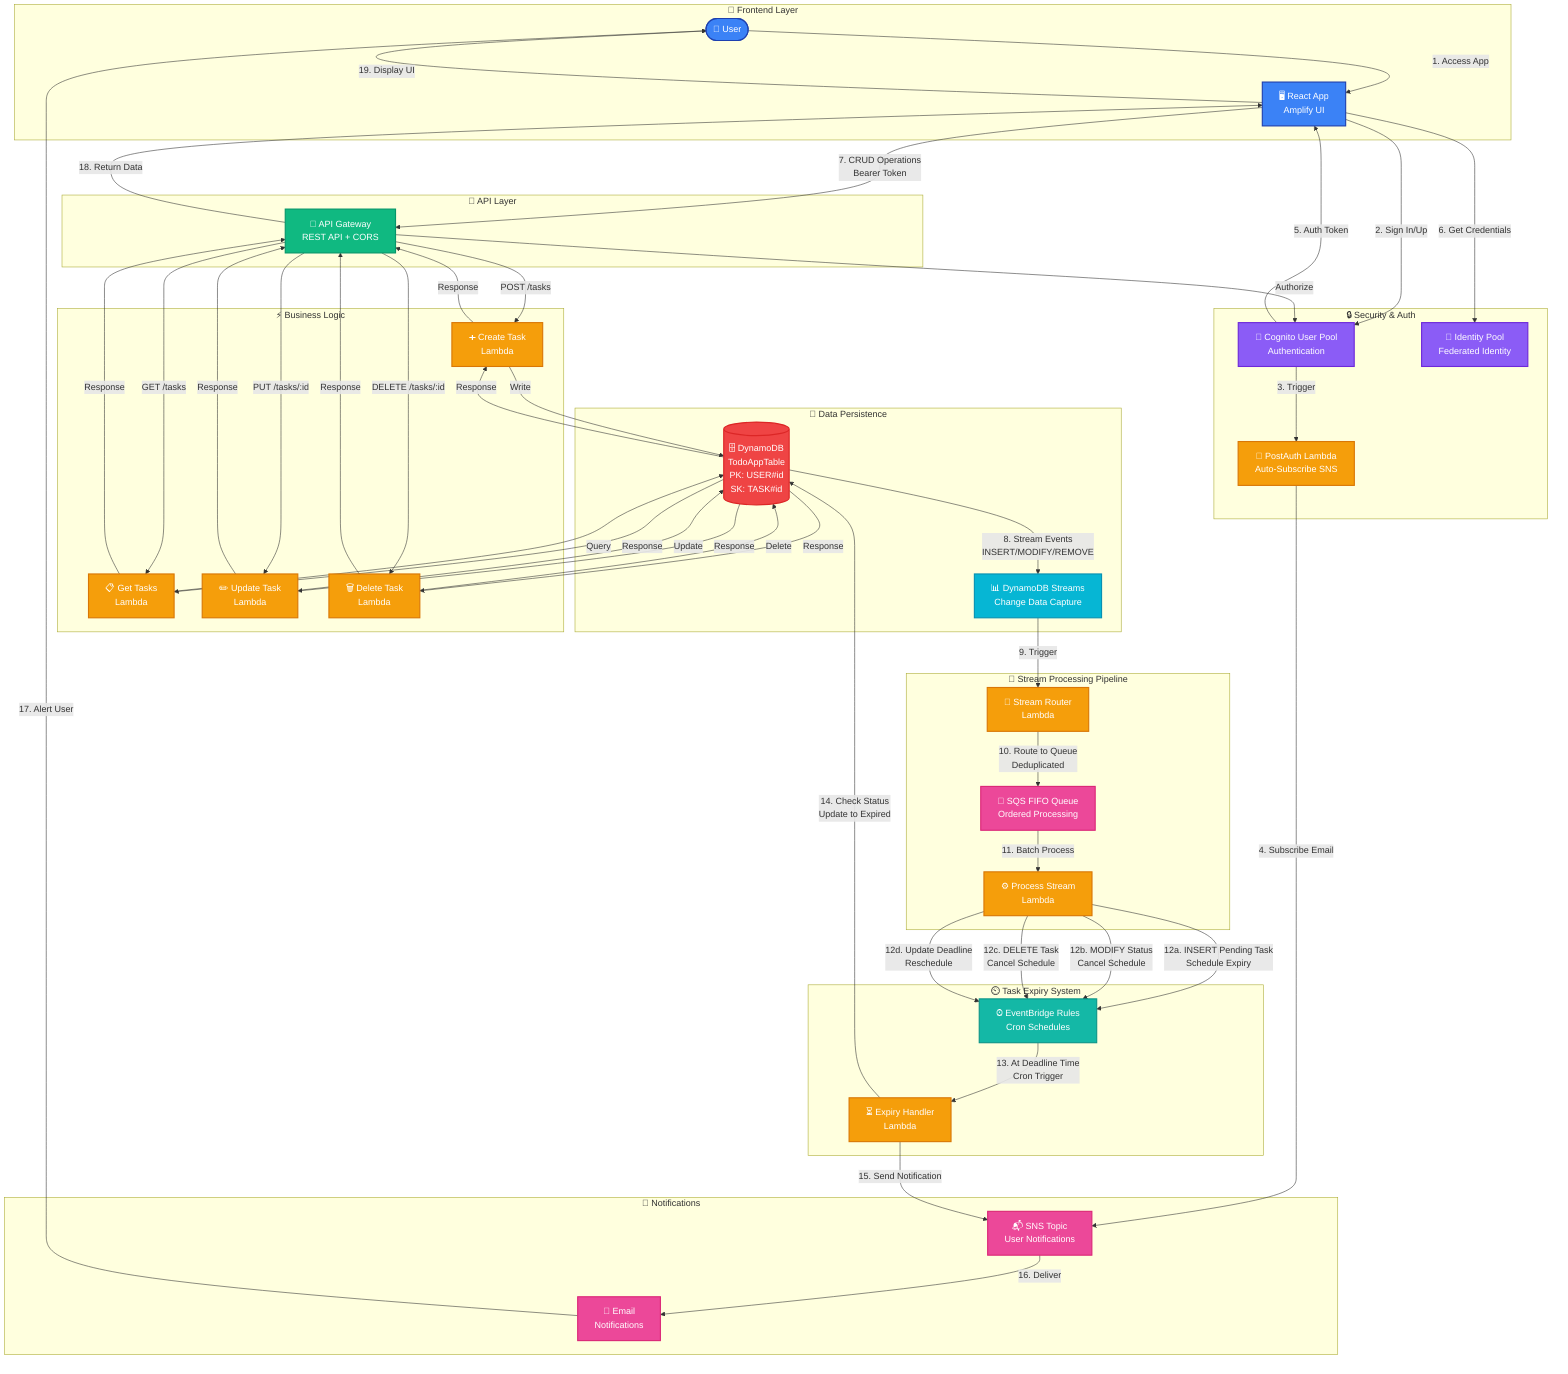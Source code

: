 graph TB
    %% Styling
    classDef frontend fill:#3b82f6,stroke:#1e40af,color:#fff,stroke-width:2px
    classDef auth fill:#8b5cf6,stroke:#6d28d9,color:#fff,stroke-width:2px
    classDef api fill:#10b981,stroke:#059669,color:#fff,stroke-width:2px
    classDef lambda fill:#f59e0b,stroke:#d97706,color:#fff,stroke-width:2px
    classDef storage fill:#ef4444,stroke:#dc2626,color:#fff,stroke-width:2px
    classDef messaging fill:#ec4899,stroke:#db2777,color:#fff,stroke-width:2px
    classDef streaming fill:#06b6d4,stroke:#0891b2,color:#fff,stroke-width:2px
    classDef scheduler fill:#14b8a6,stroke:#0d9488,color:#fff,stroke-width:2px
    
    %% User Interface Layer
    User([👤 User]):::frontend
    ReactApp[🖥️ React App<br/>Amplify UI]:::frontend
    
    %% Authentication Layer
    Cognito[🔐 Cognito User Pool<br/>Authentication]:::auth
    IdentityPool[🎫 Identity Pool<br/>Federated Identity]:::auth
    PostAuth[📧 PostAuth Lambda<br/>Auto-Subscribe SNS]:::lambda
    
    %% API Gateway Layer
    APIGateway[🚪 API Gateway<br/>REST API + CORS]:::api
    
    %% Lambda Functions - CRUD Operations
    CreateTask[➕ Create Task<br/>Lambda]:::lambda
    GetTasks[📋 Get Tasks<br/>Lambda]:::lambda
    UpdateTask[✏️ Update Task<br/>Lambda]:::lambda
    DeleteTask[🗑️ Delete Task<br/>Lambda]:::lambda
    
    %% Database Layer
    DynamoDB[(🗄️ DynamoDB<br/>TodoAppTable<br/>PK: USER#id<br/>SK: TASK#id)]:::storage
    DDBStream[📊 DynamoDB Streams<br/>Change Data Capture]:::streaming
    
    %% Stream Processing Pipeline
    StreamRouter[🔀 Stream Router<br/>Lambda]:::lambda
    SQSQueue[📨 SQS FIFO Queue<br/>Ordered Processing]:::messaging
    ProcessStream[⚙️ Process Stream<br/>Lambda]:::lambda
    
    %% Event Scheduling
    EventBridge[⏰ EventBridge Rules<br/>Cron Schedules]:::scheduler
    ExpiryHandler[⏳ Expiry Handler<br/>Lambda]:::lambda
    
    %% Notification Layer
    SNSTopic[📬 SNS Topic<br/>User Notifications]:::messaging
    Email[📧 Email<br/>Notifications]:::messaging
    
    %% User Flow
    User -->|1. Access App| ReactApp
    ReactApp -->|2. Sign In/Up| Cognito
    Cognito -->|3. Trigger| PostAuth
    PostAuth -->|4. Subscribe Email| SNSTopic
    Cognito -->|5. Auth Token| ReactApp
    ReactApp -->|6. Get Credentials| IdentityPool
    
    %% API Operations Flow
    ReactApp -->|7. CRUD Operations<br/>Bearer Token| APIGateway
    APIGateway -->|Authorize| Cognito
    
    APIGateway -->|POST /tasks| CreateTask
    APIGateway -->|GET /tasks| GetTasks
    APIGateway -->|PUT /tasks/:id| UpdateTask
    APIGateway -->|DELETE /tasks/:id| DeleteTask
    
    %% Database Operations
    CreateTask -->|Write| DynamoDB
    GetTasks -->|Query| DynamoDB
    UpdateTask -->|Update| DynamoDB
    DeleteTask -->|Delete| DynamoDB
    
    %% Stream Processing Pipeline
    DynamoDB -->|8. Stream Events<br/>INSERT/MODIFY/REMOVE| DDBStream
    DDBStream -->|9. Trigger| StreamRouter
    StreamRouter -->|10. Route to Queue<br/>Deduplicated| SQSQueue
    SQSQueue -->|11. Batch Process| ProcessStream
    
    %% Event Scheduling Logic
    ProcessStream -->|12a. INSERT Pending Task<br/>Schedule Expiry| EventBridge
    ProcessStream -->|12b. MODIFY Status<br/>Cancel Schedule| EventBridge
    ProcessStream -->|12c. DELETE Task<br/>Cancel Schedule| EventBridge
    ProcessStream -->|12d. Update Deadline<br/>Reschedule| EventBridge
    
    %% Expiry Flow
    EventBridge -->|13. At Deadline Time<br/>Cron Trigger| ExpiryHandler
    ExpiryHandler -->|14. Check Status<br/>Update to Expired| DynamoDB
    ExpiryHandler -->|15. Send Notification| SNSTopic
    
    %% Notification Delivery
    SNSTopic -->|16. Deliver| Email
    Email -->|17. Alert User| User
    
    %% Response Flow
    DynamoDB -->|Response| GetTasks
    DynamoDB -->|Response| CreateTask
    DynamoDB -->|Response| UpdateTask
    DynamoDB -->|Response| DeleteTask
    
    GetTasks -->|Response| APIGateway
    CreateTask -->|Response| APIGateway
    UpdateTask -->|Response| APIGateway
    DeleteTask -->|Response| APIGateway
    
    APIGateway -->|18. Return Data| ReactApp
    ReactApp -->|19. Display UI| User
    
    %% Key Features Annotations
    subgraph "📱 Frontend Layer"
        ReactApp
        User
    end
    
    subgraph "🔒 Security & Auth"
        Cognito
        IdentityPool
        PostAuth
    end
    
    subgraph "🔌 API Layer"
        APIGateway
    end
    
    subgraph "⚡ Business Logic"
        CreateTask
        GetTasks
        UpdateTask
        DeleteTask
    end
    
    subgraph "💾 Data Persistence"
        DynamoDB
        DDBStream
    end
    
    subgraph "🔄 Stream Processing Pipeline"
        StreamRouter
        SQSQueue
        ProcessStream
    end
    
    subgraph "⏲️ Task Expiry System"
        EventBridge
        ExpiryHandler
    end
    
    subgraph "📢 Notifications"
        SNSTopic
        Email
    end